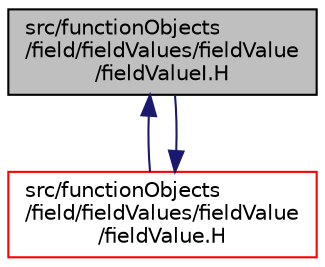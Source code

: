 digraph "src/functionObjects/field/fieldValues/fieldValue/fieldValueI.H"
{
  bgcolor="transparent";
  edge [fontname="Helvetica",fontsize="10",labelfontname="Helvetica",labelfontsize="10"];
  node [fontname="Helvetica",fontsize="10",shape=record];
  Node293 [label="src/functionObjects\l/field/fieldValues/fieldValue\l/fieldValueI.H",height=0.2,width=0.4,color="black", fillcolor="grey75", style="filled", fontcolor="black"];
  Node293 -> Node294 [dir="back",color="midnightblue",fontsize="10",style="solid",fontname="Helvetica"];
  Node294 [label="src/functionObjects\l/field/fieldValues/fieldValue\l/fieldValue.H",height=0.2,width=0.4,color="red",URL="$a04628.html"];
  Node294 -> Node293 [dir="back",color="midnightblue",fontsize="10",style="solid",fontname="Helvetica"];
}
